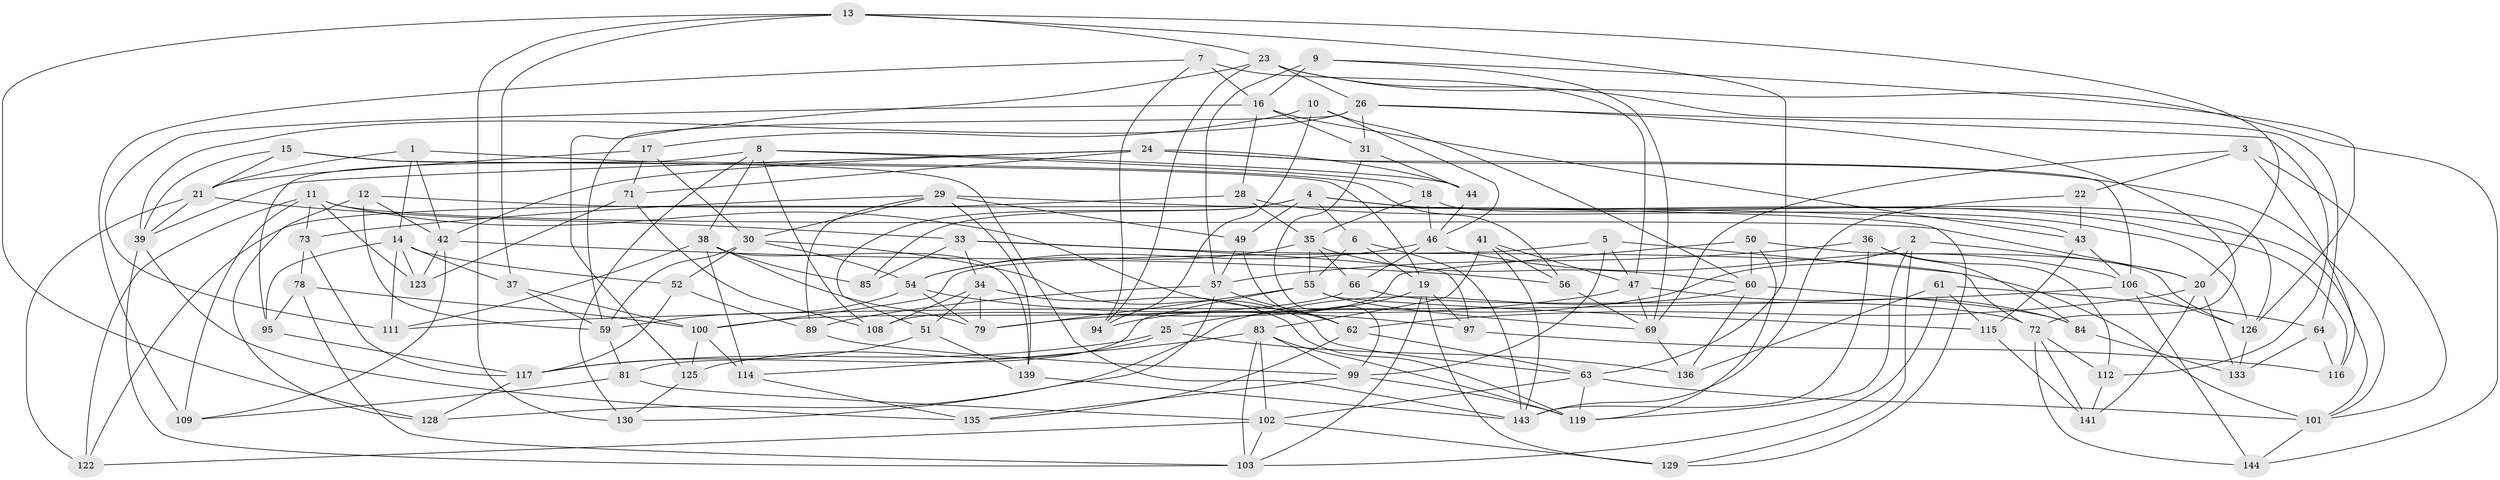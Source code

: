 // Generated by graph-tools (version 1.1) at 2025/24/03/03/25 07:24:30]
// undirected, 101 vertices, 243 edges
graph export_dot {
graph [start="1"]
  node [color=gray90,style=filled];
  1;
  2;
  3;
  4 [super="+48"];
  5;
  6;
  7;
  8 [super="+91"];
  9;
  10;
  11 [super="+75"];
  12;
  13 [super="+105"];
  14 [super="+132"];
  15;
  16 [super="+32"];
  17;
  18;
  19 [super="+27"];
  20 [super="+68"];
  21 [super="+76"];
  22;
  23 [super="+82"];
  24 [super="+137"];
  25;
  26 [super="+40"];
  28;
  29 [super="+45"];
  30 [super="+77"];
  31;
  33 [super="+92"];
  34 [super="+104"];
  35 [super="+90"];
  36;
  37;
  38 [super="+88"];
  39 [super="+65"];
  41;
  42 [super="+121"];
  43 [super="+87"];
  44;
  46 [super="+86"];
  47 [super="+53"];
  49;
  50;
  51;
  52;
  54 [super="+58"];
  55 [super="+96"];
  56;
  57 [super="+70"];
  59 [super="+67"];
  60 [super="+93"];
  61;
  62 [super="+74"];
  63 [super="+80"];
  64;
  66;
  69 [super="+113"];
  71;
  72 [super="+124"];
  73;
  78;
  79 [super="+110"];
  81;
  83 [super="+98"];
  84;
  85;
  89;
  94;
  95;
  97;
  99 [super="+120"];
  100 [super="+131"];
  101 [super="+107"];
  102 [super="+118"];
  103 [super="+138"];
  106 [super="+142"];
  108;
  109;
  111;
  112;
  114;
  115;
  116;
  117 [super="+134"];
  119 [super="+127"];
  122;
  123;
  125;
  126 [super="+140"];
  128;
  129;
  130;
  133;
  135;
  136;
  139;
  141;
  143 [super="+145"];
  144;
  1 -- 56;
  1 -- 21;
  1 -- 42;
  1 -- 14;
  2 -- 119;
  2 -- 129;
  2 -- 25;
  2 -- 20;
  3 -- 22;
  3 -- 69;
  3 -- 116;
  3 -- 101;
  4 -- 49;
  4 -- 51;
  4 -- 116;
  4 -- 85;
  4 -- 6;
  4 -- 101;
  5 -- 72;
  5 -- 100;
  5 -- 47;
  5 -- 99;
  6 -- 55;
  6 -- 143;
  6 -- 19;
  7 -- 16;
  7 -- 94;
  7 -- 109;
  7 -- 47;
  8 -- 108;
  8 -- 18;
  8 -- 130;
  8 -- 44;
  8 -- 95;
  8 -- 38;
  9 -- 57;
  9 -- 126;
  9 -- 69;
  9 -- 16;
  10 -- 17;
  10 -- 94;
  10 -- 60;
  10 -- 46;
  11 -- 20;
  11 -- 109;
  11 -- 62;
  11 -- 123;
  11 -- 73;
  11 -- 122;
  12 -- 128;
  12 -- 43;
  12 -- 59;
  12 -- 42;
  13 -- 130;
  13 -- 20;
  13 -- 63;
  13 -- 128;
  13 -- 37;
  13 -- 23;
  14 -- 52;
  14 -- 123;
  14 -- 95;
  14 -- 37;
  14 -- 111;
  15 -- 143;
  15 -- 19;
  15 -- 39;
  15 -- 21;
  16 -- 43;
  16 -- 31;
  16 -- 28;
  16 -- 111;
  17 -- 30;
  17 -- 71;
  17 -- 21;
  18 -- 126;
  18 -- 46;
  18 -- 35;
  19 -- 94;
  19 -- 97;
  19 -- 129;
  19 -- 103;
  20 -- 133;
  20 -- 141;
  20 -- 62;
  21 -- 33;
  21 -- 122;
  21 -- 39;
  22 -- 43 [weight=2];
  22 -- 143;
  23 -- 144;
  23 -- 64;
  23 -- 94;
  23 -- 26;
  23 -- 125;
  24 -- 71;
  24 -- 44;
  24 -- 39;
  24 -- 42;
  24 -- 101;
  24 -- 106;
  25 -- 136;
  25 -- 117;
  25 -- 125;
  26 -- 112;
  26 -- 72;
  26 -- 31;
  26 -- 39;
  26 -- 59;
  28 -- 126;
  28 -- 122;
  28 -- 35;
  29 -- 73;
  29 -- 89;
  29 -- 129;
  29 -- 49;
  29 -- 139;
  29 -- 30;
  30 -- 59;
  30 -- 54;
  30 -- 52;
  30 -- 63;
  31 -- 99;
  31 -- 44;
  33 -- 101;
  33 -- 85 [weight=2];
  33 -- 34;
  33 -- 97;
  34 -- 79 [weight=2];
  34 -- 119;
  34 -- 51;
  34 -- 108;
  35 -- 55;
  35 -- 54;
  35 -- 66;
  35 -- 60;
  36 -- 84;
  36 -- 112;
  36 -- 143;
  36 -- 57;
  37 -- 100;
  37 -- 59;
  38 -- 85;
  38 -- 114;
  38 -- 139;
  38 -- 111;
  38 -- 79;
  39 -- 103;
  39 -- 135;
  41 -- 83;
  41 -- 56;
  41 -- 47;
  41 -- 143;
  42 -- 109;
  42 -- 56;
  42 -- 123;
  43 -- 115;
  43 -- 106;
  44 -- 46;
  46 -- 66;
  46 -- 106;
  46 -- 54;
  47 -- 69;
  47 -- 84;
  47 -- 79;
  49 -- 57;
  49 -- 62;
  50 -- 119;
  50 -- 108;
  50 -- 126;
  50 -- 60;
  51 -- 139;
  51 -- 117;
  52 -- 89;
  52 -- 117;
  54 -- 59;
  54 -- 97;
  54 -- 79;
  55 -- 81;
  55 -- 115;
  55 -- 69;
  55 -- 79;
  56 -- 69;
  57 -- 130;
  57 -- 89;
  57 -- 62;
  59 -- 81;
  60 -- 128;
  60 -- 136;
  60 -- 84;
  61 -- 64;
  61 -- 136;
  61 -- 115;
  61 -- 103;
  62 -- 135;
  62 -- 63;
  63 -- 101;
  63 -- 102;
  63 -- 119;
  64 -- 116;
  64 -- 133;
  66 -- 100;
  66 -- 72;
  69 -- 136;
  71 -- 123;
  71 -- 108;
  72 -- 112;
  72 -- 141;
  72 -- 144;
  73 -- 78;
  73 -- 117;
  78 -- 95;
  78 -- 100;
  78 -- 103;
  81 -- 109;
  81 -- 102;
  83 -- 103;
  83 -- 99;
  83 -- 114;
  83 -- 102;
  83 -- 119;
  84 -- 133;
  89 -- 99;
  95 -- 117;
  97 -- 116;
  99 -- 135;
  99 -- 119;
  100 -- 125;
  100 -- 114;
  101 -- 144;
  102 -- 129;
  102 -- 103;
  102 -- 122;
  106 -- 126;
  106 -- 111;
  106 -- 144;
  112 -- 141;
  114 -- 135;
  115 -- 141;
  117 -- 128;
  125 -- 130;
  126 -- 133;
  139 -- 143;
}
